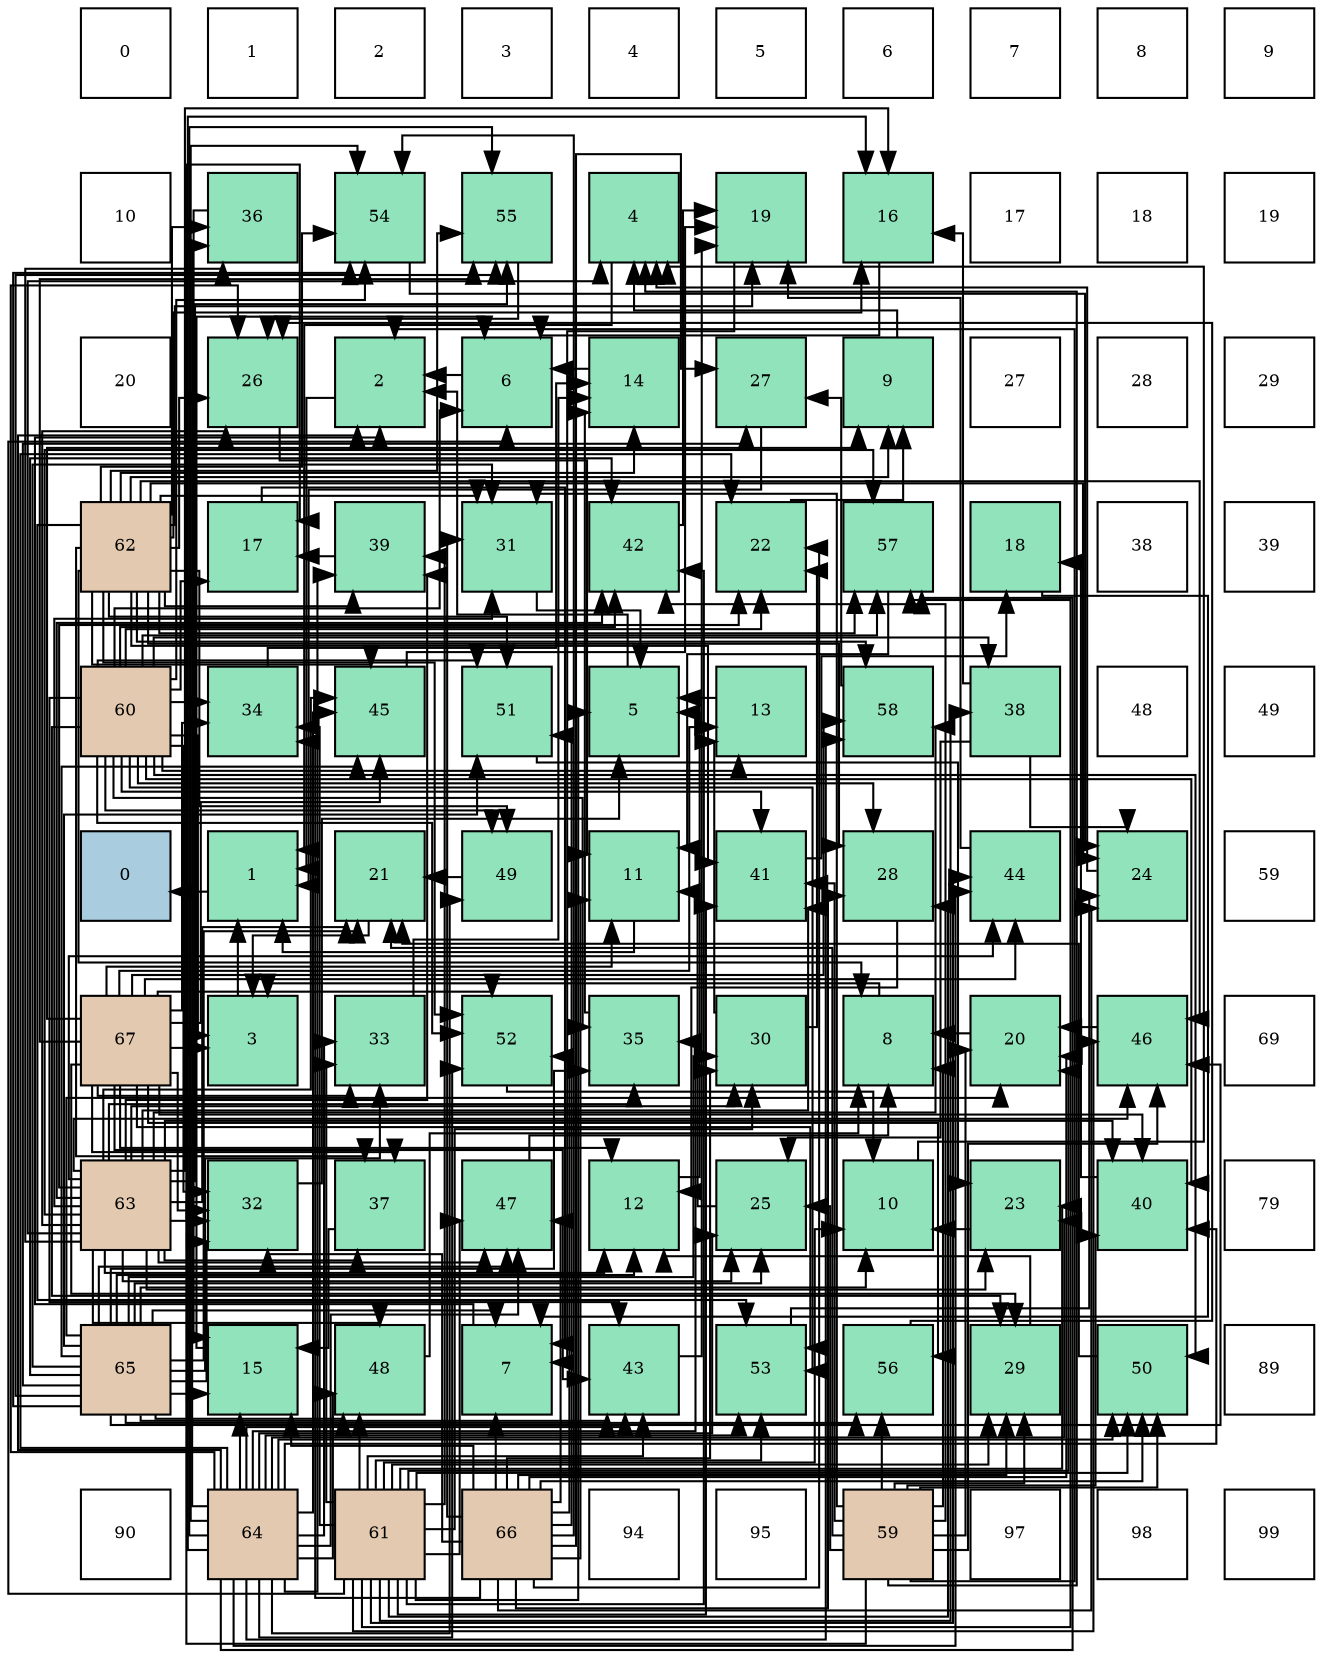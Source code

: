 digraph layout{
 rankdir=TB;
 splines=ortho;
 node [style=filled shape=square fixedsize=true width=0.6];
0[label="0", fontsize=8, fillcolor="#ffffff"];
1[label="1", fontsize=8, fillcolor="#ffffff"];
2[label="2", fontsize=8, fillcolor="#ffffff"];
3[label="3", fontsize=8, fillcolor="#ffffff"];
4[label="4", fontsize=8, fillcolor="#ffffff"];
5[label="5", fontsize=8, fillcolor="#ffffff"];
6[label="6", fontsize=8, fillcolor="#ffffff"];
7[label="7", fontsize=8, fillcolor="#ffffff"];
8[label="8", fontsize=8, fillcolor="#ffffff"];
9[label="9", fontsize=8, fillcolor="#ffffff"];
10[label="10", fontsize=8, fillcolor="#ffffff"];
11[label="36", fontsize=8, fillcolor="#91e3bb"];
12[label="54", fontsize=8, fillcolor="#91e3bb"];
13[label="55", fontsize=8, fillcolor="#91e3bb"];
14[label="4", fontsize=8, fillcolor="#91e3bb"];
15[label="19", fontsize=8, fillcolor="#91e3bb"];
16[label="16", fontsize=8, fillcolor="#91e3bb"];
17[label="17", fontsize=8, fillcolor="#ffffff"];
18[label="18", fontsize=8, fillcolor="#ffffff"];
19[label="19", fontsize=8, fillcolor="#ffffff"];
20[label="20", fontsize=8, fillcolor="#ffffff"];
21[label="26", fontsize=8, fillcolor="#91e3bb"];
22[label="2", fontsize=8, fillcolor="#91e3bb"];
23[label="6", fontsize=8, fillcolor="#91e3bb"];
24[label="14", fontsize=8, fillcolor="#91e3bb"];
25[label="27", fontsize=8, fillcolor="#91e3bb"];
26[label="9", fontsize=8, fillcolor="#91e3bb"];
27[label="27", fontsize=8, fillcolor="#ffffff"];
28[label="28", fontsize=8, fillcolor="#ffffff"];
29[label="29", fontsize=8, fillcolor="#ffffff"];
30[label="62", fontsize=8, fillcolor="#e3c9af"];
31[label="17", fontsize=8, fillcolor="#91e3bb"];
32[label="39", fontsize=8, fillcolor="#91e3bb"];
33[label="31", fontsize=8, fillcolor="#91e3bb"];
34[label="42", fontsize=8, fillcolor="#91e3bb"];
35[label="22", fontsize=8, fillcolor="#91e3bb"];
36[label="57", fontsize=8, fillcolor="#91e3bb"];
37[label="18", fontsize=8, fillcolor="#91e3bb"];
38[label="38", fontsize=8, fillcolor="#ffffff"];
39[label="39", fontsize=8, fillcolor="#ffffff"];
40[label="60", fontsize=8, fillcolor="#e3c9af"];
41[label="34", fontsize=8, fillcolor="#91e3bb"];
42[label="45", fontsize=8, fillcolor="#91e3bb"];
43[label="51", fontsize=8, fillcolor="#91e3bb"];
44[label="5", fontsize=8, fillcolor="#91e3bb"];
45[label="13", fontsize=8, fillcolor="#91e3bb"];
46[label="58", fontsize=8, fillcolor="#91e3bb"];
47[label="38", fontsize=8, fillcolor="#91e3bb"];
48[label="48", fontsize=8, fillcolor="#ffffff"];
49[label="49", fontsize=8, fillcolor="#ffffff"];
50[label="0", fontsize=8, fillcolor="#a9ccde"];
51[label="1", fontsize=8, fillcolor="#91e3bb"];
52[label="21", fontsize=8, fillcolor="#91e3bb"];
53[label="49", fontsize=8, fillcolor="#91e3bb"];
54[label="11", fontsize=8, fillcolor="#91e3bb"];
55[label="41", fontsize=8, fillcolor="#91e3bb"];
56[label="28", fontsize=8, fillcolor="#91e3bb"];
57[label="44", fontsize=8, fillcolor="#91e3bb"];
58[label="24", fontsize=8, fillcolor="#91e3bb"];
59[label="59", fontsize=8, fillcolor="#ffffff"];
60[label="67", fontsize=8, fillcolor="#e3c9af"];
61[label="3", fontsize=8, fillcolor="#91e3bb"];
62[label="33", fontsize=8, fillcolor="#91e3bb"];
63[label="52", fontsize=8, fillcolor="#91e3bb"];
64[label="35", fontsize=8, fillcolor="#91e3bb"];
65[label="30", fontsize=8, fillcolor="#91e3bb"];
66[label="8", fontsize=8, fillcolor="#91e3bb"];
67[label="20", fontsize=8, fillcolor="#91e3bb"];
68[label="46", fontsize=8, fillcolor="#91e3bb"];
69[label="69", fontsize=8, fillcolor="#ffffff"];
70[label="63", fontsize=8, fillcolor="#e3c9af"];
71[label="32", fontsize=8, fillcolor="#91e3bb"];
72[label="37", fontsize=8, fillcolor="#91e3bb"];
73[label="47", fontsize=8, fillcolor="#91e3bb"];
74[label="12", fontsize=8, fillcolor="#91e3bb"];
75[label="25", fontsize=8, fillcolor="#91e3bb"];
76[label="10", fontsize=8, fillcolor="#91e3bb"];
77[label="23", fontsize=8, fillcolor="#91e3bb"];
78[label="40", fontsize=8, fillcolor="#91e3bb"];
79[label="79", fontsize=8, fillcolor="#ffffff"];
80[label="65", fontsize=8, fillcolor="#e3c9af"];
81[label="15", fontsize=8, fillcolor="#91e3bb"];
82[label="48", fontsize=8, fillcolor="#91e3bb"];
83[label="7", fontsize=8, fillcolor="#91e3bb"];
84[label="43", fontsize=8, fillcolor="#91e3bb"];
85[label="53", fontsize=8, fillcolor="#91e3bb"];
86[label="56", fontsize=8, fillcolor="#91e3bb"];
87[label="29", fontsize=8, fillcolor="#91e3bb"];
88[label="50", fontsize=8, fillcolor="#91e3bb"];
89[label="89", fontsize=8, fillcolor="#ffffff"];
90[label="90", fontsize=8, fillcolor="#ffffff"];
91[label="64", fontsize=8, fillcolor="#e3c9af"];
92[label="61", fontsize=8, fillcolor="#e3c9af"];
93[label="66", fontsize=8, fillcolor="#e3c9af"];
94[label="94", fontsize=8, fillcolor="#ffffff"];
95[label="95", fontsize=8, fillcolor="#ffffff"];
96[label="59", fontsize=8, fillcolor="#e3c9af"];
97[label="97", fontsize=8, fillcolor="#ffffff"];
98[label="98", fontsize=8, fillcolor="#ffffff"];
99[label="99", fontsize=8, fillcolor="#ffffff"];
edge [constraint=false, style=vis];51 -> 50;
22 -> 51;
61 -> 51;
14 -> 51;
44 -> 22;
23 -> 22;
83 -> 22;
66 -> 61;
26 -> 14;
76 -> 14;
54 -> 51;
74 -> 44;
45 -> 44;
24 -> 23;
81 -> 23;
16 -> 23;
31 -> 83;
37 -> 83;
15 -> 83;
67 -> 66;
52 -> 61;
35 -> 26;
77 -> 76;
58 -> 14;
75 -> 54;
21 -> 54;
25 -> 51;
56 -> 74;
87 -> 74;
65 -> 45;
65 -> 35;
33 -> 44;
71 -> 44;
62 -> 24;
41 -> 24;
64 -> 24;
11 -> 81;
72 -> 81;
47 -> 16;
47 -> 58;
47 -> 75;
32 -> 31;
78 -> 37;
55 -> 37;
34 -> 15;
84 -> 15;
57 -> 15;
42 -> 15;
68 -> 67;
73 -> 66;
82 -> 66;
53 -> 52;
88 -> 52;
43 -> 77;
63 -> 76;
85 -> 58;
12 -> 58;
13 -> 21;
86 -> 21;
36 -> 54;
46 -> 25;
96 -> 22;
96 -> 14;
96 -> 66;
96 -> 31;
96 -> 67;
96 -> 52;
96 -> 75;
96 -> 87;
96 -> 33;
96 -> 78;
96 -> 55;
96 -> 34;
96 -> 68;
96 -> 88;
96 -> 86;
40 -> 61;
40 -> 23;
40 -> 45;
40 -> 31;
40 -> 35;
40 -> 56;
40 -> 87;
40 -> 71;
40 -> 41;
40 -> 64;
40 -> 47;
40 -> 78;
40 -> 55;
40 -> 34;
40 -> 84;
40 -> 53;
40 -> 88;
40 -> 43;
40 -> 63;
40 -> 85;
40 -> 12;
40 -> 36;
92 -> 44;
92 -> 23;
92 -> 76;
92 -> 67;
92 -> 77;
92 -> 56;
92 -> 87;
92 -> 65;
92 -> 62;
92 -> 41;
92 -> 47;
92 -> 32;
92 -> 55;
92 -> 34;
92 -> 84;
92 -> 57;
92 -> 68;
92 -> 73;
92 -> 82;
92 -> 88;
92 -> 85;
92 -> 36;
30 -> 66;
30 -> 26;
30 -> 24;
30 -> 16;
30 -> 15;
30 -> 58;
30 -> 21;
30 -> 56;
30 -> 33;
30 -> 11;
30 -> 72;
30 -> 32;
30 -> 55;
30 -> 42;
30 -> 68;
30 -> 53;
30 -> 43;
30 -> 63;
30 -> 85;
30 -> 12;
30 -> 13;
30 -> 36;
30 -> 46;
70 -> 14;
70 -> 74;
70 -> 16;
70 -> 52;
70 -> 35;
70 -> 77;
70 -> 75;
70 -> 21;
70 -> 65;
70 -> 33;
70 -> 71;
70 -> 64;
70 -> 11;
70 -> 72;
70 -> 32;
70 -> 78;
70 -> 55;
70 -> 34;
70 -> 57;
70 -> 42;
70 -> 68;
70 -> 73;
70 -> 82;
70 -> 13;
70 -> 36;
70 -> 46;
91 -> 22;
91 -> 81;
91 -> 16;
91 -> 35;
91 -> 77;
91 -> 75;
91 -> 21;
91 -> 62;
91 -> 64;
91 -> 11;
91 -> 32;
91 -> 78;
91 -> 84;
91 -> 57;
91 -> 42;
91 -> 73;
91 -> 82;
91 -> 53;
91 -> 88;
91 -> 63;
91 -> 85;
91 -> 12;
91 -> 13;
91 -> 36;
91 -> 46;
80 -> 83;
80 -> 76;
80 -> 74;
80 -> 81;
80 -> 67;
80 -> 52;
80 -> 75;
80 -> 25;
80 -> 65;
80 -> 33;
80 -> 71;
80 -> 62;
80 -> 64;
80 -> 34;
80 -> 84;
80 -> 42;
80 -> 68;
80 -> 73;
80 -> 82;
80 -> 43;
80 -> 12;
80 -> 13;
80 -> 86;
93 -> 83;
93 -> 54;
93 -> 81;
93 -> 67;
93 -> 35;
93 -> 58;
93 -> 25;
93 -> 56;
93 -> 87;
93 -> 65;
93 -> 33;
93 -> 71;
93 -> 41;
93 -> 73;
93 -> 88;
93 -> 43;
93 -> 63;
93 -> 12;
60 -> 61;
60 -> 26;
60 -> 54;
60 -> 74;
60 -> 45;
60 -> 87;
60 -> 71;
60 -> 62;
60 -> 41;
60 -> 72;
60 -> 78;
60 -> 84;
60 -> 57;
60 -> 42;
60 -> 63;
60 -> 85;
60 -> 13;
60 -> 86;
60 -> 46;
edge [constraint=true, style=invis];
0 -> 10 -> 20 -> 30 -> 40 -> 50 -> 60 -> 70 -> 80 -> 90;
1 -> 11 -> 21 -> 31 -> 41 -> 51 -> 61 -> 71 -> 81 -> 91;
2 -> 12 -> 22 -> 32 -> 42 -> 52 -> 62 -> 72 -> 82 -> 92;
3 -> 13 -> 23 -> 33 -> 43 -> 53 -> 63 -> 73 -> 83 -> 93;
4 -> 14 -> 24 -> 34 -> 44 -> 54 -> 64 -> 74 -> 84 -> 94;
5 -> 15 -> 25 -> 35 -> 45 -> 55 -> 65 -> 75 -> 85 -> 95;
6 -> 16 -> 26 -> 36 -> 46 -> 56 -> 66 -> 76 -> 86 -> 96;
7 -> 17 -> 27 -> 37 -> 47 -> 57 -> 67 -> 77 -> 87 -> 97;
8 -> 18 -> 28 -> 38 -> 48 -> 58 -> 68 -> 78 -> 88 -> 98;
9 -> 19 -> 29 -> 39 -> 49 -> 59 -> 69 -> 79 -> 89 -> 99;
rank = same {0 -> 1 -> 2 -> 3 -> 4 -> 5 -> 6 -> 7 -> 8 -> 9};
rank = same {10 -> 11 -> 12 -> 13 -> 14 -> 15 -> 16 -> 17 -> 18 -> 19};
rank = same {20 -> 21 -> 22 -> 23 -> 24 -> 25 -> 26 -> 27 -> 28 -> 29};
rank = same {30 -> 31 -> 32 -> 33 -> 34 -> 35 -> 36 -> 37 -> 38 -> 39};
rank = same {40 -> 41 -> 42 -> 43 -> 44 -> 45 -> 46 -> 47 -> 48 -> 49};
rank = same {50 -> 51 -> 52 -> 53 -> 54 -> 55 -> 56 -> 57 -> 58 -> 59};
rank = same {60 -> 61 -> 62 -> 63 -> 64 -> 65 -> 66 -> 67 -> 68 -> 69};
rank = same {70 -> 71 -> 72 -> 73 -> 74 -> 75 -> 76 -> 77 -> 78 -> 79};
rank = same {80 -> 81 -> 82 -> 83 -> 84 -> 85 -> 86 -> 87 -> 88 -> 89};
rank = same {90 -> 91 -> 92 -> 93 -> 94 -> 95 -> 96 -> 97 -> 98 -> 99};
}
